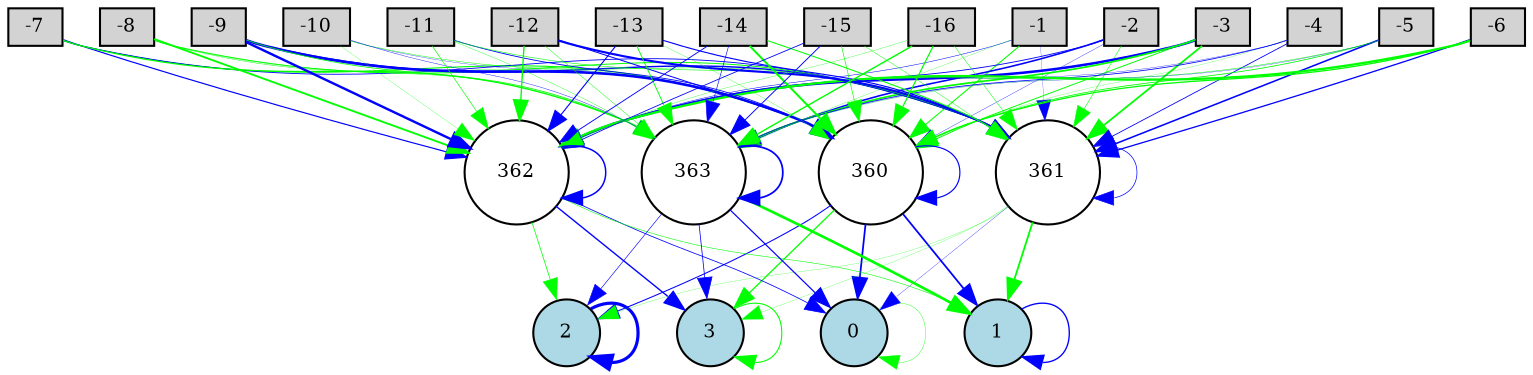digraph {
	node [fontsize=9 height=0.2 shape=circle width=0.2]
	-1 [fillcolor=lightgray shape=box style=filled]
	-2 [fillcolor=lightgray shape=box style=filled]
	-3 [fillcolor=lightgray shape=box style=filled]
	-4 [fillcolor=lightgray shape=box style=filled]
	-5 [fillcolor=lightgray shape=box style=filled]
	-6 [fillcolor=lightgray shape=box style=filled]
	-7 [fillcolor=lightgray shape=box style=filled]
	-8 [fillcolor=lightgray shape=box style=filled]
	-9 [fillcolor=lightgray shape=box style=filled]
	-10 [fillcolor=lightgray shape=box style=filled]
	-11 [fillcolor=lightgray shape=box style=filled]
	-12 [fillcolor=lightgray shape=box style=filled]
	-13 [fillcolor=lightgray shape=box style=filled]
	-14 [fillcolor=lightgray shape=box style=filled]
	-15 [fillcolor=lightgray shape=box style=filled]
	-16 [fillcolor=lightgray shape=box style=filled]
	0 [fillcolor=lightblue style=filled]
	1 [fillcolor=lightblue style=filled]
	2 [fillcolor=lightblue style=filled]
	3 [fillcolor=lightblue style=filled]
	360 [fillcolor=white style=filled]
	361 [fillcolor=white style=filled]
	362 [fillcolor=white style=filled]
	363 [fillcolor=white style=filled]
	-1 -> 360 [color=green penwidth=0.5021250797298755 style=solid]
	-1 -> 361 [color=blue penwidth=0.10504050002832872 style=solid]
	-1 -> 362 [color=blue penwidth=0.24209378378975532 style=solid]
	-1 -> 363 [color=green penwidth=0.13000551232258847 style=solid]
	-2 -> 360 [color=blue penwidth=0.1675451622640396 style=solid]
	-2 -> 361 [color=green penwidth=0.2667549368814687 style=solid]
	-2 -> 362 [color=blue penwidth=0.42420634430738846 style=solid]
	-2 -> 363 [color=blue penwidth=0.7542119169858835 style=solid]
	-3 -> 360 [color=green penwidth=0.4546152472033266 style=solid]
	-3 -> 361 [color=green penwidth=0.8490886462311109 style=solid]
	-3 -> 362 [color=blue penwidth=1.2187909844882647 style=solid]
	-3 -> 363 [color=green penwidth=0.8154606316829027 style=solid]
	-4 -> 360 [color=green penwidth=0.11072699001652939 style=solid]
	-4 -> 361 [color=blue penwidth=0.398254284144237 style=solid]
	-4 -> 362 [color=blue penwidth=0.15949075186296302 style=solid]
	-4 -> 363 [color=blue penwidth=0.38517558955809517 style=solid]
	-5 -> 360 [color=green penwidth=0.38662186710600543 style=solid]
	-5 -> 361 [color=blue penwidth=0.7446785612876142 style=solid]
	-5 -> 362 [color=green penwidth=0.24554264011417412 style=solid]
	-5 -> 363 [color=blue penwidth=0.12324922710318931 style=solid]
	-6 -> 360 [color=green penwidth=0.6179158829522551 style=solid]
	-6 -> 361 [color=blue penwidth=0.6176563011335352 style=solid]
	-6 -> 362 [color=green penwidth=1.0916499376815323 style=solid]
	-6 -> 363 [color=green penwidth=0.10029323365924817 style=solid]
	-7 -> 360 [color=green penwidth=0.5273684048726727 style=solid]
	-7 -> 361 [color=blue penwidth=0.4163412125883955 style=solid]
	-7 -> 362 [color=blue penwidth=0.5647672657365693 style=solid]
	-7 -> 363 [color=green penwidth=0.5912092528759807 style=solid]
	-8 -> 360 [color=green penwidth=0.16866099816959076 style=solid]
	-8 -> 361 [color=green penwidth=0.46578397153648077 style=solid]
	-8 -> 362 [color=green penwidth=0.8889023957437426 style=solid]
	-8 -> 363 [color=green penwidth=0.21425708831490803 style=solid]
	-9 -> 360 [color=blue penwidth=1.2573188981415886 style=solid]
	-9 -> 361 [color=blue penwidth=0.684530163492338 style=solid]
	-9 -> 362 [color=blue penwidth=1.1625237179597099 style=solid]
	-9 -> 363 [color=green penwidth=0.3766699754149203 style=solid]
	-10 -> 360 [color=blue penwidth=0.13552039120095524 style=solid]
	-10 -> 361 [color=green penwidth=0.23207350893007803 style=solid]
	-10 -> 362 [color=green penwidth=0.12403964842956672 style=solid]
	-10 -> 363 [color=blue penwidth=0.191074510684044 style=solid]
	-11 -> 360 [color=blue penwidth=0.41967015509652694 style=solid]
	-11 -> 361 [color=green penwidth=0.272271939301443 style=solid]
	-11 -> 362 [color=green penwidth=0.3154705694242982 style=solid]
	-11 -> 363 [color=green penwidth=0.17241974924052783 style=solid]
	-12 -> 360 [color=blue penwidth=0.4797611646340614 style=solid]
	-12 -> 361 [color=blue penwidth=1.0202124649396993 style=solid]
	-12 -> 362 [color=green penwidth=0.6573231883812941 style=solid]
	-12 -> 363 [color=green penwidth=0.21779589482712852 style=solid]
	-13 -> 360 [color=green penwidth=0.14647533492996473 style=solid]
	-13 -> 361 [color=blue penwidth=0.542834988971112 style=solid]
	-13 -> 362 [color=blue penwidth=0.532678816726605 style=solid]
	-13 -> 363 [color=green penwidth=0.4435050560909828 style=solid]
	-14 -> 360 [color=green penwidth=0.9421216289854316 style=solid]
	-14 -> 361 [color=green penwidth=0.5015910279147724 style=solid]
	-14 -> 362 [color=blue penwidth=0.43503180722600665 style=solid]
	-14 -> 363 [color=blue penwidth=0.292144097511652 style=solid]
	-15 -> 360 [color=green penwidth=0.3119450266806095 style=solid]
	-15 -> 361 [color=green penwidth=0.20915066496321644 style=solid]
	-15 -> 362 [color=blue penwidth=0.4010166930431991 style=solid]
	-15 -> 363 [color=blue penwidth=0.4503820885571195 style=solid]
	-16 -> 360 [color=green penwidth=0.5905351516893217 style=solid]
	-16 -> 361 [color=green penwidth=0.23340104768055261 style=solid]
	-16 -> 362 [color=green penwidth=0.1575776187271081 style=solid]
	-16 -> 363 [color=green penwidth=0.6717644524950998 style=solid]
	360 -> 0 [color=blue penwidth=0.8444001109371253 style=solid]
	360 -> 1 [color=blue penwidth=0.8468877542399323 style=solid]
	360 -> 2 [color=blue penwidth=0.5011920216781728 style=solid]
	360 -> 3 [color=green penwidth=0.6118376688337862 style=solid]
	361 -> 0 [color=blue penwidth=0.14653805138621898 style=solid]
	361 -> 1 [color=green penwidth=0.8624013665484372 style=solid]
	361 -> 2 [color=green penwidth=0.1199751369178521 style=solid]
	361 -> 3 [color=green penwidth=0.11441193374765718 style=solid]
	362 -> 0 [color=blue penwidth=0.37808675605281195 style=solid]
	362 -> 1 [color=green penwidth=0.26851558675566495 style=solid]
	362 -> 2 [color=green penwidth=0.3573712302323948 style=solid]
	362 -> 3 [color=blue penwidth=0.6578796267986102 style=solid]
	363 -> 0 [color=blue penwidth=0.5734824128005492 style=solid]
	363 -> 1 [color=green penwidth=1.268922041622611 style=solid]
	363 -> 2 [color=blue penwidth=0.2976428056172007 style=solid]
	363 -> 3 [color=blue penwidth=0.3719826496164744 style=solid]
	0 -> 0 [color=green penwidth=0.1822221920965722 style=solid]
	1 -> 1 [color=blue penwidth=0.649627999997893 style=solid]
	2 -> 2 [color=blue penwidth=1.5281446001836274 style=solid]
	3 -> 3 [color=green penwidth=0.5184563904002014 style=solid]
	360 -> 360 [color=blue penwidth=0.5628501684759835 style=solid]
	361 -> 361 [color=blue penwidth=0.33999771206931284 style=solid]
	362 -> 362 [color=blue penwidth=0.7198266641717709 style=solid]
	363 -> 363 [color=blue penwidth=0.8435250391002037 style=solid]
}
